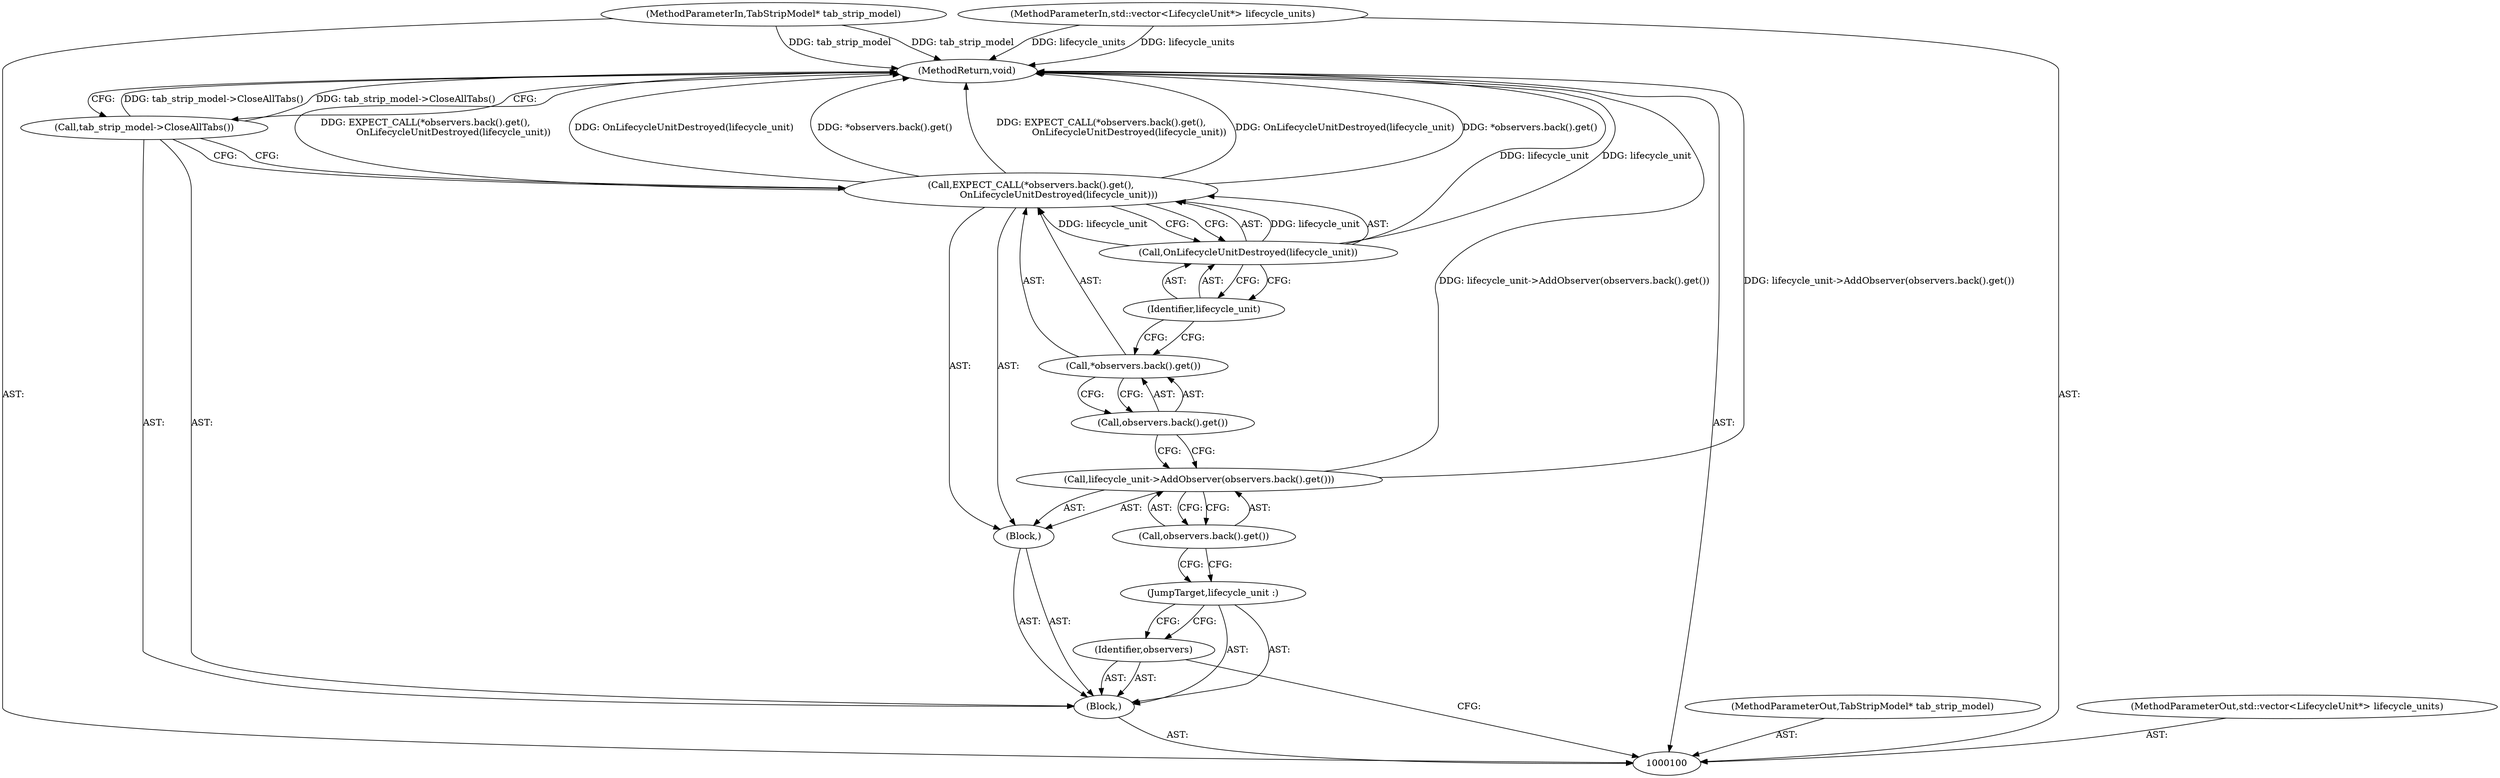 digraph "0_Chrome_7394cf6f43d7a86630d3eb1c728fd63c621b5530_5" {
"1000115" [label="(MethodReturn,void)"];
"1000108" [label="(Call,observers.back().get())"];
"1000107" [label="(Call,lifecycle_unit->AddObserver(observers.back().get()))"];
"1000110" [label="(Call,*observers.back().get())"];
"1000111" [label="(Call,observers.back().get())"];
"1000109" [label="(Call,EXPECT_CALL(*observers.back().get(),\n                   OnLifecycleUnitDestroyed(lifecycle_unit)))"];
"1000112" [label="(Call,OnLifecycleUnitDestroyed(lifecycle_unit))"];
"1000113" [label="(Identifier,lifecycle_unit)"];
"1000114" [label="(Call,tab_strip_model->CloseAllTabs())"];
"1000101" [label="(MethodParameterIn,TabStripModel* tab_strip_model)"];
"1000144" [label="(MethodParameterOut,TabStripModel* tab_strip_model)"];
"1000103" [label="(Block,)"];
"1000102" [label="(MethodParameterIn,std::vector<LifecycleUnit*> lifecycle_units)"];
"1000145" [label="(MethodParameterOut,std::vector<LifecycleUnit*> lifecycle_units)"];
"1000104" [label="(Identifier,observers)"];
"1000105" [label="(JumpTarget,lifecycle_unit :)"];
"1000106" [label="(Block,)"];
"1000115" -> "1000100"  [label="AST: "];
"1000115" -> "1000114"  [label="CFG: "];
"1000107" -> "1000115"  [label="DDG: lifecycle_unit->AddObserver(observers.back().get())"];
"1000114" -> "1000115"  [label="DDG: tab_strip_model->CloseAllTabs()"];
"1000109" -> "1000115"  [label="DDG: EXPECT_CALL(*observers.back().get(),\n                   OnLifecycleUnitDestroyed(lifecycle_unit))"];
"1000109" -> "1000115"  [label="DDG: OnLifecycleUnitDestroyed(lifecycle_unit)"];
"1000109" -> "1000115"  [label="DDG: *observers.back().get()"];
"1000102" -> "1000115"  [label="DDG: lifecycle_units"];
"1000112" -> "1000115"  [label="DDG: lifecycle_unit"];
"1000101" -> "1000115"  [label="DDG: tab_strip_model"];
"1000108" -> "1000107"  [label="AST: "];
"1000108" -> "1000105"  [label="CFG: "];
"1000107" -> "1000108"  [label="CFG: "];
"1000107" -> "1000106"  [label="AST: "];
"1000107" -> "1000108"  [label="CFG: "];
"1000108" -> "1000107"  [label="AST: "];
"1000111" -> "1000107"  [label="CFG: "];
"1000107" -> "1000115"  [label="DDG: lifecycle_unit->AddObserver(observers.back().get())"];
"1000110" -> "1000109"  [label="AST: "];
"1000110" -> "1000111"  [label="CFG: "];
"1000111" -> "1000110"  [label="AST: "];
"1000113" -> "1000110"  [label="CFG: "];
"1000111" -> "1000110"  [label="AST: "];
"1000111" -> "1000107"  [label="CFG: "];
"1000110" -> "1000111"  [label="CFG: "];
"1000109" -> "1000106"  [label="AST: "];
"1000109" -> "1000112"  [label="CFG: "];
"1000110" -> "1000109"  [label="AST: "];
"1000112" -> "1000109"  [label="AST: "];
"1000114" -> "1000109"  [label="CFG: "];
"1000109" -> "1000115"  [label="DDG: EXPECT_CALL(*observers.back().get(),\n                   OnLifecycleUnitDestroyed(lifecycle_unit))"];
"1000109" -> "1000115"  [label="DDG: OnLifecycleUnitDestroyed(lifecycle_unit)"];
"1000109" -> "1000115"  [label="DDG: *observers.back().get()"];
"1000112" -> "1000109"  [label="DDG: lifecycle_unit"];
"1000112" -> "1000109"  [label="AST: "];
"1000112" -> "1000113"  [label="CFG: "];
"1000113" -> "1000112"  [label="AST: "];
"1000109" -> "1000112"  [label="CFG: "];
"1000112" -> "1000115"  [label="DDG: lifecycle_unit"];
"1000112" -> "1000109"  [label="DDG: lifecycle_unit"];
"1000113" -> "1000112"  [label="AST: "];
"1000113" -> "1000110"  [label="CFG: "];
"1000112" -> "1000113"  [label="CFG: "];
"1000114" -> "1000103"  [label="AST: "];
"1000114" -> "1000109"  [label="CFG: "];
"1000115" -> "1000114"  [label="CFG: "];
"1000114" -> "1000115"  [label="DDG: tab_strip_model->CloseAllTabs()"];
"1000101" -> "1000100"  [label="AST: "];
"1000101" -> "1000115"  [label="DDG: tab_strip_model"];
"1000144" -> "1000100"  [label="AST: "];
"1000103" -> "1000100"  [label="AST: "];
"1000104" -> "1000103"  [label="AST: "];
"1000105" -> "1000103"  [label="AST: "];
"1000106" -> "1000103"  [label="AST: "];
"1000114" -> "1000103"  [label="AST: "];
"1000102" -> "1000100"  [label="AST: "];
"1000102" -> "1000115"  [label="DDG: lifecycle_units"];
"1000145" -> "1000100"  [label="AST: "];
"1000104" -> "1000103"  [label="AST: "];
"1000104" -> "1000100"  [label="CFG: "];
"1000105" -> "1000104"  [label="CFG: "];
"1000105" -> "1000103"  [label="AST: "];
"1000105" -> "1000104"  [label="CFG: "];
"1000108" -> "1000105"  [label="CFG: "];
"1000106" -> "1000103"  [label="AST: "];
"1000107" -> "1000106"  [label="AST: "];
"1000109" -> "1000106"  [label="AST: "];
}
